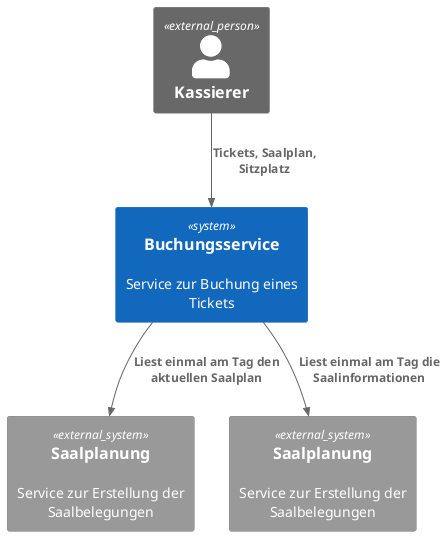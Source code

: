 @startuml context
!include <c4/C4_Context.puml>

Person_Ext(kassierer, "Kassierer", "")

System(buchungsservice, "Buchungsservice", "Service zur Buchung eines Tickets")
System_Ext(saalplanung, "Saalplanung", "Service zur Erstellung der Saalbelegungen")
System_Ext(saalbeschreibung, "Saalplanung", "Service zur Erstellung der Saalbelegungen")

Rel(kassierer, buchungsservice, "Tickets, Saalplan, Sitzplatz")
Rel(buchungsservice, saalplanung, "Liest einmal am Tag den aktuellen Saalplan")
Rel(buchungsservice, saalbeschreibung, "Liest einmal am Tag die Saalinformationen")
@enduml
